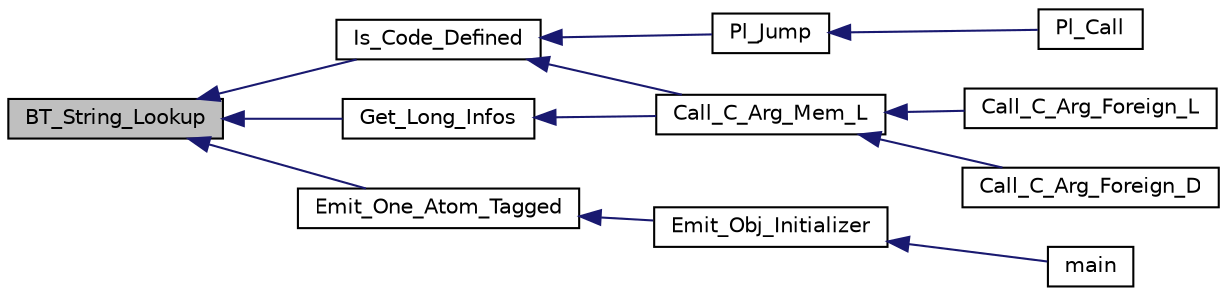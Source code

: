 digraph "BT_String_Lookup"
{
  edge [fontname="Helvetica",fontsize="10",labelfontname="Helvetica",labelfontsize="10"];
  node [fontname="Helvetica",fontsize="10",shape=record];
  rankdir="LR";
  Node1 [label="BT_String_Lookup",height=0.2,width=0.4,color="black", fillcolor="grey75", style="filled", fontcolor="black"];
  Node1 -> Node2 [dir="back",color="midnightblue",fontsize="10",style="solid",fontname="Helvetica"];
  Node2 [label="Is_Code_Defined",height=0.2,width=0.4,color="black", fillcolor="white", style="filled",URL="$ma__protos_8h.html#ae154ce5f2c10c79b40fe86078dd2a5ca"];
  Node2 -> Node3 [dir="back",color="midnightblue",fontsize="10",style="solid",fontname="Helvetica"];
  Node3 [label="Pl_Jump",height=0.2,width=0.4,color="black", fillcolor="white", style="filled",URL="$ix86__any_8c.html#a5e5e17240bceefba89b5231952d11dcc"];
  Node3 -> Node4 [dir="back",color="midnightblue",fontsize="10",style="solid",fontname="Helvetica"];
  Node4 [label="Pl_Call",height=0.2,width=0.4,color="black", fillcolor="white", style="filled",URL="$ix86__any_8c.html#ac518d1a29c3015b3aec79cfa4300c362"];
  Node2 -> Node5 [dir="back",color="midnightblue",fontsize="10",style="solid",fontname="Helvetica"];
  Node5 [label="Call_C_Arg_Mem_L",height=0.2,width=0.4,color="black", fillcolor="white", style="filled",URL="$ix86__any_8c.html#a964a096b28818e43f7e51dd5dd6f76f0"];
  Node5 -> Node6 [dir="back",color="midnightblue",fontsize="10",style="solid",fontname="Helvetica"];
  Node6 [label="Call_C_Arg_Foreign_L",height=0.2,width=0.4,color="black", fillcolor="white", style="filled",URL="$ix86__any_8c.html#a44157a3aa7743bec9bd4c63203183253"];
  Node5 -> Node7 [dir="back",color="midnightblue",fontsize="10",style="solid",fontname="Helvetica"];
  Node7 [label="Call_C_Arg_Foreign_D",height=0.2,width=0.4,color="black", fillcolor="white", style="filled",URL="$ix86__any_8c.html#a74eac647b8a008ece21cc0eeffe98ef5"];
  Node1 -> Node8 [dir="back",color="midnightblue",fontsize="10",style="solid",fontname="Helvetica"];
  Node8 [label="Get_Long_Infos",height=0.2,width=0.4,color="black", fillcolor="white", style="filled",URL="$ma__protos_8h.html#a51aa477632c8da9ce4fe91d0023f2819"];
  Node8 -> Node5 [dir="back",color="midnightblue",fontsize="10",style="solid",fontname="Helvetica"];
  Node1 -> Node9 [dir="back",color="midnightblue",fontsize="10",style="solid",fontname="Helvetica"];
  Node9 [label="Emit_One_Atom_Tagged",height=0.2,width=0.4,color="black", fillcolor="white", style="filled",URL="$wam2ma_8c.html#a34738711c6e9bc0b977f963f55119add"];
  Node9 -> Node10 [dir="back",color="midnightblue",fontsize="10",style="solid",fontname="Helvetica"];
  Node10 [label="Emit_Obj_Initializer",height=0.2,width=0.4,color="black", fillcolor="white", style="filled",URL="$wam2ma_8c.html#a9e02421db9cf0670b6f28e7d0882b7d6"];
  Node10 -> Node11 [dir="back",color="midnightblue",fontsize="10",style="solid",fontname="Helvetica"];
  Node11 [label="main",height=0.2,width=0.4,color="black", fillcolor="white", style="filled",URL="$wam2ma_8c.html#a0ddf1224851353fc92bfbff6f499fa97"];
}
